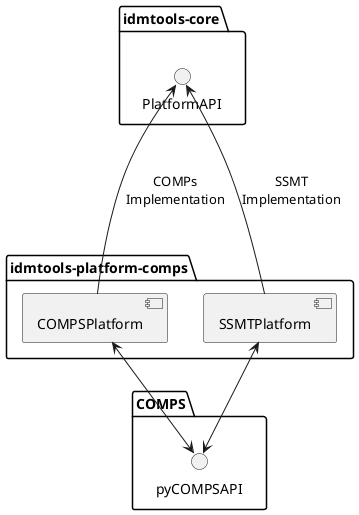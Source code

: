 @startuml

package "idmtools-core" as registry {
    () "PlatformAPI" as PlatformAPI
}

package "idmtools-platform-comps" as comps {
    [COMPSPlatform]
    [SSMTPlatform]
}

package "COMPS" as COMPS {
    () "pyCOMPSAPI" as pyCOMPSAPI
}


PlatformAPI <-down-- COMPSPlatform: COMPs\nImplementation
PlatformAPI <-- SSMTPlatform: SSMT\nImplementation
COMPSPlatform <--> pyCOMPSAPI
SSMTPlatform <--> pyCOMPSAPI

@enduml
